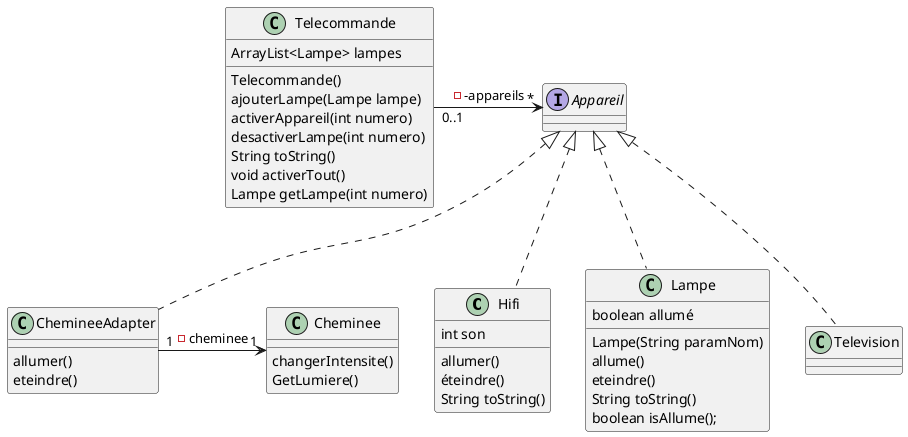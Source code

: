 @startuml
'https://plantuml.com/class-diagram

'''classes
class Hifi {
int son
allumer()
éteindre()
String toString()
}

class Lampe{
boolean allumé
Lampe(String paramNom)
allume()
eteindre()
String toString()
boolean isAllume();
}

class Telecommande{
ArrayList<Lampe> lampes
Telecommande()
ajouterLampe(Lampe lampe)
activerAppareil(int numero)
desactiverLampe(int numero)
String toString()
void activerTout()
Lampe getLampe(int numero)
}

class Television{
}

interface Appareil{

}

class ChemineeAdapter{
allumer()
eteindre()
}

class Cheminee{
changerIntensite()
GetLumiere()
}

'''relations
Appareil <|.. ChemineeAdapter
Appareil<|.. Television
Appareil<|.. Hifi
Appareil<|.. Lampe
Telecommande"0..1" -> "*" Appareil : - -appareils
ChemineeAdapter "1" -> "1" Cheminee : -cheminee


@enduml